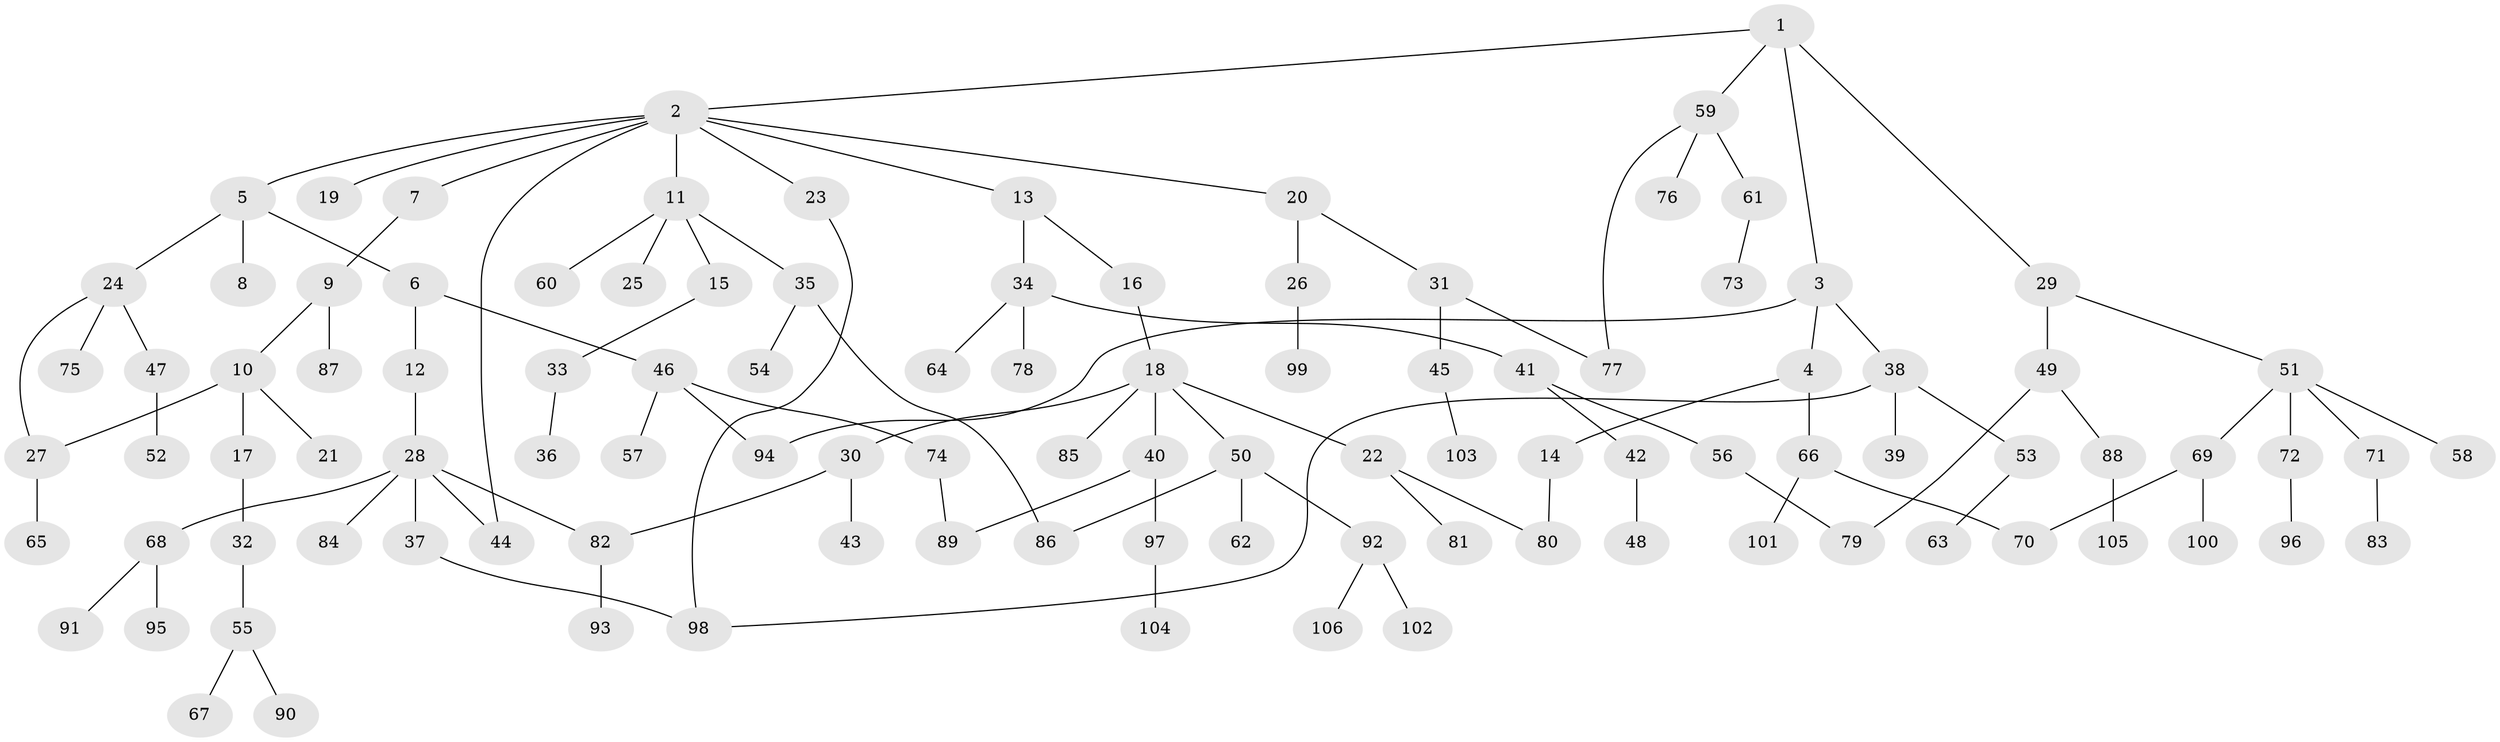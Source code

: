 // coarse degree distribution, {4: 0.05333333333333334, 8: 0.013333333333333334, 3: 0.26666666666666666, 2: 0.4, 5: 0.02666666666666667, 1: 0.24}
// Generated by graph-tools (version 1.1) at 2025/49/03/04/25 22:49:16]
// undirected, 106 vertices, 117 edges
graph export_dot {
  node [color=gray90,style=filled];
  1;
  2;
  3;
  4;
  5;
  6;
  7;
  8;
  9;
  10;
  11;
  12;
  13;
  14;
  15;
  16;
  17;
  18;
  19;
  20;
  21;
  22;
  23;
  24;
  25;
  26;
  27;
  28;
  29;
  30;
  31;
  32;
  33;
  34;
  35;
  36;
  37;
  38;
  39;
  40;
  41;
  42;
  43;
  44;
  45;
  46;
  47;
  48;
  49;
  50;
  51;
  52;
  53;
  54;
  55;
  56;
  57;
  58;
  59;
  60;
  61;
  62;
  63;
  64;
  65;
  66;
  67;
  68;
  69;
  70;
  71;
  72;
  73;
  74;
  75;
  76;
  77;
  78;
  79;
  80;
  81;
  82;
  83;
  84;
  85;
  86;
  87;
  88;
  89;
  90;
  91;
  92;
  93;
  94;
  95;
  96;
  97;
  98;
  99;
  100;
  101;
  102;
  103;
  104;
  105;
  106;
  1 -- 2;
  1 -- 3;
  1 -- 29;
  1 -- 59;
  2 -- 5;
  2 -- 7;
  2 -- 11;
  2 -- 13;
  2 -- 19;
  2 -- 20;
  2 -- 23;
  2 -- 44;
  3 -- 4;
  3 -- 38;
  3 -- 94;
  4 -- 14;
  4 -- 66;
  5 -- 6;
  5 -- 8;
  5 -- 24;
  6 -- 12;
  6 -- 46;
  7 -- 9;
  9 -- 10;
  9 -- 87;
  10 -- 17;
  10 -- 21;
  10 -- 27;
  11 -- 15;
  11 -- 25;
  11 -- 35;
  11 -- 60;
  12 -- 28;
  13 -- 16;
  13 -- 34;
  14 -- 80;
  15 -- 33;
  16 -- 18;
  17 -- 32;
  18 -- 22;
  18 -- 30;
  18 -- 40;
  18 -- 50;
  18 -- 85;
  20 -- 26;
  20 -- 31;
  22 -- 80;
  22 -- 81;
  23 -- 98;
  24 -- 47;
  24 -- 75;
  24 -- 27;
  26 -- 99;
  27 -- 65;
  28 -- 37;
  28 -- 68;
  28 -- 82;
  28 -- 84;
  28 -- 44;
  29 -- 49;
  29 -- 51;
  30 -- 43;
  30 -- 82;
  31 -- 45;
  31 -- 77;
  32 -- 55;
  33 -- 36;
  34 -- 41;
  34 -- 64;
  34 -- 78;
  35 -- 54;
  35 -- 86;
  37 -- 98;
  38 -- 39;
  38 -- 53;
  38 -- 98;
  40 -- 89;
  40 -- 97;
  41 -- 42;
  41 -- 56;
  42 -- 48;
  45 -- 103;
  46 -- 57;
  46 -- 74;
  46 -- 94;
  47 -- 52;
  49 -- 88;
  49 -- 79;
  50 -- 62;
  50 -- 92;
  50 -- 86;
  51 -- 58;
  51 -- 69;
  51 -- 71;
  51 -- 72;
  53 -- 63;
  55 -- 67;
  55 -- 90;
  56 -- 79;
  59 -- 61;
  59 -- 76;
  59 -- 77;
  61 -- 73;
  66 -- 101;
  66 -- 70;
  68 -- 91;
  68 -- 95;
  69 -- 70;
  69 -- 100;
  71 -- 83;
  72 -- 96;
  74 -- 89;
  82 -- 93;
  88 -- 105;
  92 -- 102;
  92 -- 106;
  97 -- 104;
}
